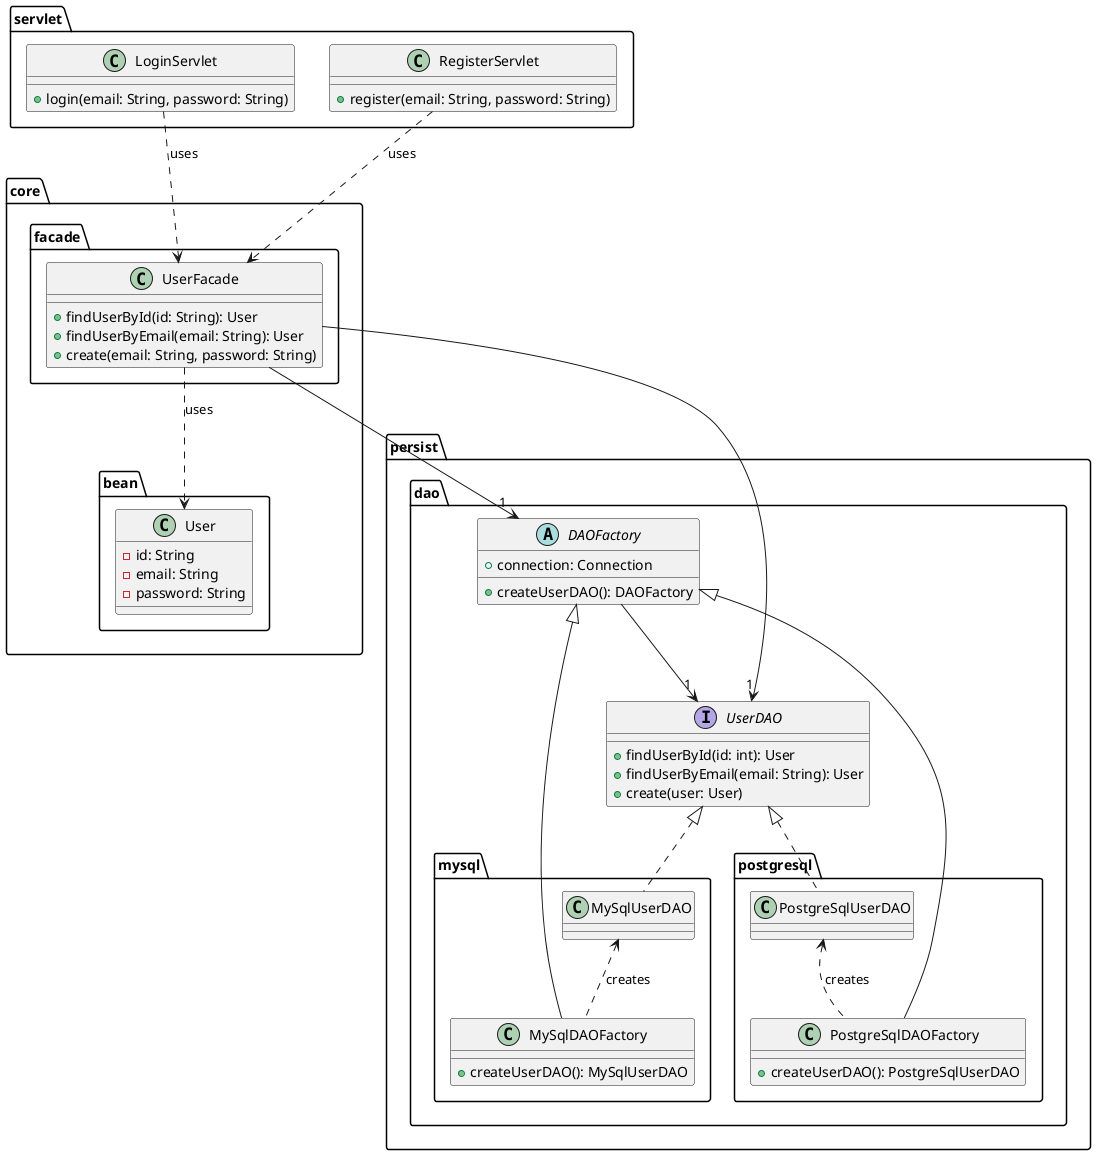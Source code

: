 @startuml

package persist{
    package dao{
        abstract class DAOFactory{
            + connection: Connection
            + createUserDAO(): DAOFactory
        }
        interface UserDAO{
            + findUserById(id: int): User
            + findUserByEmail(email: String): User
            + create(user: User)
        }
        package mysql{
            class MySqlDAOFactory{
                + createUserDAO(): MySqlUserDAO
            }
            class MySqlUserDAO{

            }
        }
        package postgresql{
            class PostgreSqlDAOFactory{
                + createUserDAO(): PostgreSqlUserDAO
            }
            class PostgreSqlUserDAO{

            }
        }
    }
}

package core{
    package facade{
        class UserFacade{
            + findUserById(id: String): User
            + findUserByEmail(email: String): User
            + create(email: String, password: String)
        }
    }
    package bean{
        class User{
            - id: String
            - email: String
            - password: String
        }
    }
}

package servlet{
    class LoginServlet{
        + login(email: String, password: String)
    }
    class RegisterServlet{
        + register(email: String, password: String)
    }
}

DAOFactory <|-- MySqlDAOFactory
DAOFactory <|-- PostgreSqlDAOFactory

DAOFactory --> "1" UserDAO
UserDAO <|.. MySqlUserDAO

MySqlUserDAO <.. MySqlDAOFactory: creates
UserDAO <|.. PostgreSqlUserDAO

PostgreSqlUserDAO <.. PostgreSqlDAOFactory: creates

UserFacade ..> User: uses
UserFacade --> "1" DAOFactory
UserFacade --> "1" UserDAO

LoginServlet ..> UserFacade: uses
RegisterServlet ..> UserFacade: uses

@enduml